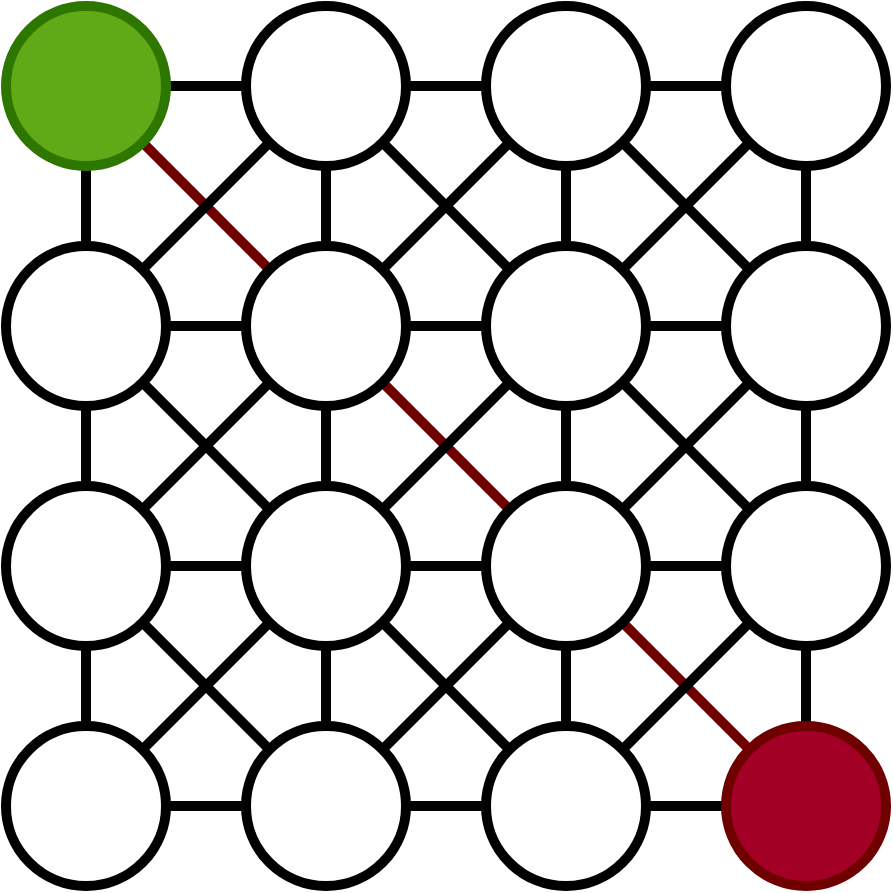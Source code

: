 <mxfile version="22.0.2" type="device">
  <diagram name="Página-1" id="PBMzx0IFOF0NQI9LSY-v">
    <mxGraphModel dx="1104" dy="675" grid="1" gridSize="10" guides="1" tooltips="1" connect="1" arrows="1" fold="1" page="1" pageScale="1" pageWidth="827" pageHeight="1169" math="0" shadow="0">
      <root>
        <mxCell id="0" />
        <mxCell id="1" parent="0" />
        <mxCell id="xbUg_8GrWdyiabOj9sQY-20" value="" style="edgeStyle=orthogonalEdgeStyle;rounded=0;orthogonalLoop=1;jettySize=auto;html=1;endArrow=none;endFill=0;strokeWidth=5;" edge="1" parent="1" source="xbUg_8GrWdyiabOj9sQY-1" target="xbUg_8GrWdyiabOj9sQY-6">
          <mxGeometry relative="1" as="geometry">
            <Array as="points">
              <mxPoint x="120" y="220" />
              <mxPoint x="120" y="220" />
            </Array>
          </mxGeometry>
        </mxCell>
        <mxCell id="xbUg_8GrWdyiabOj9sQY-41" value="" style="edgeStyle=orthogonalEdgeStyle;shape=connector;rounded=0;orthogonalLoop=1;jettySize=auto;html=1;labelBackgroundColor=default;align=center;verticalAlign=middle;fontFamily=Helvetica;fontSize=11;fontColor=default;endArrow=none;endFill=0;strokeWidth=5;" edge="1" parent="1" source="xbUg_8GrWdyiabOj9sQY-1" target="xbUg_8GrWdyiabOj9sQY-3">
          <mxGeometry relative="1" as="geometry" />
        </mxCell>
        <mxCell id="xbUg_8GrWdyiabOj9sQY-44" style="shape=connector;rounded=0;orthogonalLoop=1;jettySize=auto;html=1;exitX=1;exitY=1;exitDx=0;exitDy=0;entryX=0;entryY=0;entryDx=0;entryDy=0;labelBackgroundColor=default;strokeColor=#6F0000;align=center;verticalAlign=middle;fontFamily=Helvetica;fontSize=11;fontColor=default;endArrow=none;endFill=0;strokeWidth=5;fillColor=#a20025;" edge="1" parent="1" source="xbUg_8GrWdyiabOj9sQY-1" target="xbUg_8GrWdyiabOj9sQY-7">
          <mxGeometry relative="1" as="geometry" />
        </mxCell>
        <mxCell id="xbUg_8GrWdyiabOj9sQY-1" value="" style="ellipse;whiteSpace=wrap;html=1;aspect=fixed;strokeWidth=5;fillColor=#60a917;fontColor=#ffffff;strokeColor=#2D7600;" vertex="1" parent="1">
          <mxGeometry x="80" y="120" width="80" height="80" as="geometry" />
        </mxCell>
        <mxCell id="xbUg_8GrWdyiabOj9sQY-21" value="" style="edgeStyle=orthogonalEdgeStyle;shape=connector;rounded=0;orthogonalLoop=1;jettySize=auto;html=1;labelBackgroundColor=default;align=center;verticalAlign=middle;fontFamily=Helvetica;fontSize=11;fontColor=default;endArrow=none;endFill=0;strokeWidth=5;" edge="1" parent="1" source="xbUg_8GrWdyiabOj9sQY-3" target="xbUg_8GrWdyiabOj9sQY-7">
          <mxGeometry relative="1" as="geometry" />
        </mxCell>
        <mxCell id="xbUg_8GrWdyiabOj9sQY-42" value="" style="edgeStyle=orthogonalEdgeStyle;shape=connector;rounded=0;orthogonalLoop=1;jettySize=auto;html=1;labelBackgroundColor=default;align=center;verticalAlign=middle;fontFamily=Helvetica;fontSize=11;fontColor=default;endArrow=none;endFill=0;strokeWidth=5;" edge="1" parent="1" source="xbUg_8GrWdyiabOj9sQY-3" target="xbUg_8GrWdyiabOj9sQY-4">
          <mxGeometry relative="1" as="geometry" />
        </mxCell>
        <mxCell id="xbUg_8GrWdyiabOj9sQY-3" value="" style="ellipse;whiteSpace=wrap;html=1;aspect=fixed;strokeWidth=5;" vertex="1" parent="1">
          <mxGeometry x="200" y="120" width="80" height="80" as="geometry" />
        </mxCell>
        <mxCell id="xbUg_8GrWdyiabOj9sQY-22" value="" style="edgeStyle=orthogonalEdgeStyle;shape=connector;rounded=0;orthogonalLoop=1;jettySize=auto;html=1;labelBackgroundColor=default;align=center;verticalAlign=middle;fontFamily=Helvetica;fontSize=11;fontColor=default;endArrow=none;endFill=0;strokeWidth=5;" edge="1" parent="1" source="xbUg_8GrWdyiabOj9sQY-4" target="xbUg_8GrWdyiabOj9sQY-8">
          <mxGeometry relative="1" as="geometry" />
        </mxCell>
        <mxCell id="xbUg_8GrWdyiabOj9sQY-43" value="" style="edgeStyle=orthogonalEdgeStyle;shape=connector;rounded=0;orthogonalLoop=1;jettySize=auto;html=1;labelBackgroundColor=default;align=center;verticalAlign=middle;fontFamily=Helvetica;fontSize=11;fontColor=default;endArrow=none;endFill=0;strokeWidth=5;" edge="1" parent="1" source="xbUg_8GrWdyiabOj9sQY-4" target="xbUg_8GrWdyiabOj9sQY-5">
          <mxGeometry relative="1" as="geometry" />
        </mxCell>
        <mxCell id="xbUg_8GrWdyiabOj9sQY-47" style="edgeStyle=none;shape=connector;rounded=0;orthogonalLoop=1;jettySize=auto;html=1;exitX=0;exitY=1;exitDx=0;exitDy=0;entryX=1;entryY=0;entryDx=0;entryDy=0;labelBackgroundColor=default;strokeColor=default;strokeWidth=5;align=center;verticalAlign=middle;fontFamily=Helvetica;fontSize=11;fontColor=default;endArrow=none;endFill=0;" edge="1" parent="1" source="xbUg_8GrWdyiabOj9sQY-4" target="xbUg_8GrWdyiabOj9sQY-7">
          <mxGeometry relative="1" as="geometry" />
        </mxCell>
        <mxCell id="xbUg_8GrWdyiabOj9sQY-4" value="" style="ellipse;whiteSpace=wrap;html=1;aspect=fixed;strokeWidth=5;" vertex="1" parent="1">
          <mxGeometry x="320" y="120" width="80" height="80" as="geometry" />
        </mxCell>
        <mxCell id="xbUg_8GrWdyiabOj9sQY-23" value="" style="edgeStyle=orthogonalEdgeStyle;shape=connector;rounded=0;orthogonalLoop=1;jettySize=auto;html=1;labelBackgroundColor=default;align=center;verticalAlign=middle;fontFamily=Helvetica;fontSize=11;fontColor=default;endArrow=none;endFill=0;strokeWidth=5;" edge="1" parent="1" source="xbUg_8GrWdyiabOj9sQY-5" target="xbUg_8GrWdyiabOj9sQY-9">
          <mxGeometry relative="1" as="geometry" />
        </mxCell>
        <mxCell id="xbUg_8GrWdyiabOj9sQY-5" value="" style="ellipse;whiteSpace=wrap;html=1;aspect=fixed;strokeWidth=5;" vertex="1" parent="1">
          <mxGeometry x="440" y="120" width="80" height="80" as="geometry" />
        </mxCell>
        <mxCell id="xbUg_8GrWdyiabOj9sQY-31" value="" style="edgeStyle=orthogonalEdgeStyle;shape=connector;rounded=0;orthogonalLoop=1;jettySize=auto;html=1;labelBackgroundColor=default;align=center;verticalAlign=middle;fontFamily=Helvetica;fontSize=11;fontColor=default;endArrow=none;endFill=0;strokeWidth=5;" edge="1" parent="1" source="xbUg_8GrWdyiabOj9sQY-6" target="xbUg_8GrWdyiabOj9sQY-7">
          <mxGeometry relative="1" as="geometry" />
        </mxCell>
        <mxCell id="xbUg_8GrWdyiabOj9sQY-59" style="edgeStyle=none;shape=connector;rounded=0;orthogonalLoop=1;jettySize=auto;html=1;exitX=1;exitY=0;exitDx=0;exitDy=0;entryX=0;entryY=1;entryDx=0;entryDy=0;labelBackgroundColor=default;strokeColor=default;strokeWidth=5;align=center;verticalAlign=middle;fontFamily=Helvetica;fontSize=11;fontColor=default;endArrow=none;endFill=0;" edge="1" parent="1" source="xbUg_8GrWdyiabOj9sQY-6" target="xbUg_8GrWdyiabOj9sQY-3">
          <mxGeometry relative="1" as="geometry" />
        </mxCell>
        <mxCell id="xbUg_8GrWdyiabOj9sQY-6" value="" style="ellipse;whiteSpace=wrap;html=1;aspect=fixed;strokeWidth=5;" vertex="1" parent="1">
          <mxGeometry x="80" y="240" width="80" height="80" as="geometry" />
        </mxCell>
        <mxCell id="xbUg_8GrWdyiabOj9sQY-32" value="" style="edgeStyle=orthogonalEdgeStyle;shape=connector;rounded=0;orthogonalLoop=1;jettySize=auto;html=1;labelBackgroundColor=default;align=center;verticalAlign=middle;fontFamily=Helvetica;fontSize=11;fontColor=default;endArrow=none;endFill=0;strokeWidth=5;" edge="1" parent="1" source="xbUg_8GrWdyiabOj9sQY-7" target="xbUg_8GrWdyiabOj9sQY-8">
          <mxGeometry relative="1" as="geometry" />
        </mxCell>
        <mxCell id="xbUg_8GrWdyiabOj9sQY-35" value="" style="edgeStyle=orthogonalEdgeStyle;shape=connector;rounded=0;orthogonalLoop=1;jettySize=auto;html=1;labelBackgroundColor=default;align=center;verticalAlign=middle;fontFamily=Helvetica;fontSize=11;fontColor=default;endArrow=none;endFill=0;strokeWidth=5;" edge="1" parent="1" source="xbUg_8GrWdyiabOj9sQY-7" target="xbUg_8GrWdyiabOj9sQY-11">
          <mxGeometry relative="1" as="geometry" />
        </mxCell>
        <mxCell id="xbUg_8GrWdyiabOj9sQY-45" style="edgeStyle=none;shape=connector;rounded=0;orthogonalLoop=1;jettySize=auto;html=1;exitX=1;exitY=1;exitDx=0;exitDy=0;entryX=0;entryY=0;entryDx=0;entryDy=0;labelBackgroundColor=default;strokeColor=#6F0000;strokeWidth=5;align=center;verticalAlign=middle;fontFamily=Helvetica;fontSize=11;fontColor=default;endArrow=none;endFill=0;fillColor=#a20025;" edge="1" parent="1" source="xbUg_8GrWdyiabOj9sQY-7" target="xbUg_8GrWdyiabOj9sQY-12">
          <mxGeometry relative="1" as="geometry" />
        </mxCell>
        <mxCell id="xbUg_8GrWdyiabOj9sQY-48" style="edgeStyle=none;shape=connector;rounded=0;orthogonalLoop=1;jettySize=auto;html=1;exitX=0;exitY=1;exitDx=0;exitDy=0;entryX=1;entryY=0;entryDx=0;entryDy=0;labelBackgroundColor=default;strokeColor=default;strokeWidth=5;align=center;verticalAlign=middle;fontFamily=Helvetica;fontSize=11;fontColor=default;endArrow=none;endFill=0;" edge="1" parent="1" source="xbUg_8GrWdyiabOj9sQY-7" target="xbUg_8GrWdyiabOj9sQY-10">
          <mxGeometry relative="1" as="geometry" />
        </mxCell>
        <mxCell id="xbUg_8GrWdyiabOj9sQY-7" value="" style="ellipse;whiteSpace=wrap;html=1;aspect=fixed;strokeWidth=5;" vertex="1" parent="1">
          <mxGeometry x="200" y="240" width="80" height="80" as="geometry" />
        </mxCell>
        <mxCell id="xbUg_8GrWdyiabOj9sQY-33" value="" style="edgeStyle=orthogonalEdgeStyle;shape=connector;rounded=0;orthogonalLoop=1;jettySize=auto;html=1;labelBackgroundColor=default;align=center;verticalAlign=middle;fontFamily=Helvetica;fontSize=11;fontColor=default;endArrow=none;endFill=0;strokeWidth=5;" edge="1" parent="1" source="xbUg_8GrWdyiabOj9sQY-8" target="xbUg_8GrWdyiabOj9sQY-9">
          <mxGeometry relative="1" as="geometry" />
        </mxCell>
        <mxCell id="xbUg_8GrWdyiabOj9sQY-34" value="" style="edgeStyle=orthogonalEdgeStyle;shape=connector;rounded=0;orthogonalLoop=1;jettySize=auto;html=1;labelBackgroundColor=default;align=center;verticalAlign=middle;fontFamily=Helvetica;fontSize=11;fontColor=default;endArrow=none;endFill=0;strokeWidth=5;" edge="1" parent="1" source="xbUg_8GrWdyiabOj9sQY-8" target="xbUg_8GrWdyiabOj9sQY-12">
          <mxGeometry relative="1" as="geometry" />
        </mxCell>
        <mxCell id="xbUg_8GrWdyiabOj9sQY-53" style="edgeStyle=none;shape=connector;rounded=0;orthogonalLoop=1;jettySize=auto;html=1;exitX=1;exitY=0;exitDx=0;exitDy=0;entryX=0;entryY=1;entryDx=0;entryDy=0;labelBackgroundColor=default;strokeColor=default;strokeWidth=5;align=center;verticalAlign=middle;fontFamily=Helvetica;fontSize=11;fontColor=default;endArrow=none;endFill=0;" edge="1" parent="1" source="xbUg_8GrWdyiabOj9sQY-8" target="xbUg_8GrWdyiabOj9sQY-5">
          <mxGeometry relative="1" as="geometry" />
        </mxCell>
        <mxCell id="xbUg_8GrWdyiabOj9sQY-54" style="edgeStyle=none;shape=connector;rounded=0;orthogonalLoop=1;jettySize=auto;html=1;exitX=0;exitY=1;exitDx=0;exitDy=0;entryX=1;entryY=0;entryDx=0;entryDy=0;labelBackgroundColor=default;strokeColor=default;strokeWidth=5;align=center;verticalAlign=middle;fontFamily=Helvetica;fontSize=11;fontColor=default;endArrow=none;endFill=0;" edge="1" parent="1" source="xbUg_8GrWdyiabOj9sQY-8" target="xbUg_8GrWdyiabOj9sQY-11">
          <mxGeometry relative="1" as="geometry" />
        </mxCell>
        <mxCell id="xbUg_8GrWdyiabOj9sQY-55" style="edgeStyle=none;shape=connector;rounded=0;orthogonalLoop=1;jettySize=auto;html=1;exitX=0;exitY=0;exitDx=0;exitDy=0;entryX=1;entryY=1;entryDx=0;entryDy=0;labelBackgroundColor=default;strokeColor=default;strokeWidth=5;align=center;verticalAlign=middle;fontFamily=Helvetica;fontSize=11;fontColor=default;endArrow=none;endFill=0;" edge="1" parent="1" source="xbUg_8GrWdyiabOj9sQY-8" target="xbUg_8GrWdyiabOj9sQY-3">
          <mxGeometry relative="1" as="geometry" />
        </mxCell>
        <mxCell id="xbUg_8GrWdyiabOj9sQY-56" style="edgeStyle=none;shape=connector;rounded=0;orthogonalLoop=1;jettySize=auto;html=1;exitX=1;exitY=1;exitDx=0;exitDy=0;entryX=0;entryY=0;entryDx=0;entryDy=0;labelBackgroundColor=default;strokeColor=default;strokeWidth=5;align=center;verticalAlign=middle;fontFamily=Helvetica;fontSize=11;fontColor=default;endArrow=none;endFill=0;" edge="1" parent="1" source="xbUg_8GrWdyiabOj9sQY-8" target="xbUg_8GrWdyiabOj9sQY-13">
          <mxGeometry relative="1" as="geometry" />
        </mxCell>
        <mxCell id="xbUg_8GrWdyiabOj9sQY-8" value="" style="ellipse;whiteSpace=wrap;html=1;aspect=fixed;strokeWidth=5;" vertex="1" parent="1">
          <mxGeometry x="320" y="240" width="80" height="80" as="geometry" />
        </mxCell>
        <mxCell id="xbUg_8GrWdyiabOj9sQY-24" value="" style="edgeStyle=orthogonalEdgeStyle;shape=connector;rounded=0;orthogonalLoop=1;jettySize=auto;html=1;labelBackgroundColor=default;align=center;verticalAlign=middle;fontFamily=Helvetica;fontSize=11;fontColor=default;endArrow=none;endFill=0;strokeWidth=5;" edge="1" parent="1" source="xbUg_8GrWdyiabOj9sQY-9" target="xbUg_8GrWdyiabOj9sQY-13">
          <mxGeometry relative="1" as="geometry" />
        </mxCell>
        <mxCell id="xbUg_8GrWdyiabOj9sQY-52" style="edgeStyle=none;shape=connector;rounded=0;orthogonalLoop=1;jettySize=auto;html=1;exitX=0;exitY=0;exitDx=0;exitDy=0;entryX=1;entryY=1;entryDx=0;entryDy=0;labelBackgroundColor=default;strokeColor=default;strokeWidth=5;align=center;verticalAlign=middle;fontFamily=Helvetica;fontSize=11;fontColor=default;endArrow=none;endFill=0;" edge="1" parent="1" source="xbUg_8GrWdyiabOj9sQY-9" target="xbUg_8GrWdyiabOj9sQY-4">
          <mxGeometry relative="1" as="geometry" />
        </mxCell>
        <mxCell id="xbUg_8GrWdyiabOj9sQY-9" value="" style="ellipse;whiteSpace=wrap;html=1;aspect=fixed;strokeWidth=5;" vertex="1" parent="1">
          <mxGeometry x="440" y="240" width="80" height="80" as="geometry" />
        </mxCell>
        <mxCell id="xbUg_8GrWdyiabOj9sQY-30" value="" style="edgeStyle=orthogonalEdgeStyle;shape=connector;rounded=0;orthogonalLoop=1;jettySize=auto;html=1;labelBackgroundColor=default;align=center;verticalAlign=middle;fontFamily=Helvetica;fontSize=11;fontColor=default;endArrow=none;endFill=0;strokeWidth=5;" edge="1" parent="1" source="xbUg_8GrWdyiabOj9sQY-10" target="xbUg_8GrWdyiabOj9sQY-6">
          <mxGeometry relative="1" as="geometry" />
        </mxCell>
        <mxCell id="xbUg_8GrWdyiabOj9sQY-60" style="edgeStyle=none;shape=connector;rounded=0;orthogonalLoop=1;jettySize=auto;html=1;exitX=1;exitY=1;exitDx=0;exitDy=0;entryX=0;entryY=0;entryDx=0;entryDy=0;labelBackgroundColor=default;strokeColor=default;strokeWidth=5;align=center;verticalAlign=middle;fontFamily=Helvetica;fontSize=11;fontColor=default;endArrow=none;endFill=0;" edge="1" parent="1" source="xbUg_8GrWdyiabOj9sQY-10" target="xbUg_8GrWdyiabOj9sQY-15">
          <mxGeometry relative="1" as="geometry" />
        </mxCell>
        <mxCell id="xbUg_8GrWdyiabOj9sQY-10" value="" style="ellipse;whiteSpace=wrap;html=1;aspect=fixed;strokeWidth=5;" vertex="1" parent="1">
          <mxGeometry x="80" y="360" width="80" height="80" as="geometry" />
        </mxCell>
        <mxCell id="xbUg_8GrWdyiabOj9sQY-36" value="" style="edgeStyle=orthogonalEdgeStyle;shape=connector;rounded=0;orthogonalLoop=1;jettySize=auto;html=1;labelBackgroundColor=default;align=center;verticalAlign=middle;fontFamily=Helvetica;fontSize=11;fontColor=default;endArrow=none;endFill=0;strokeWidth=5;" edge="1" parent="1" source="xbUg_8GrWdyiabOj9sQY-11" target="xbUg_8GrWdyiabOj9sQY-10">
          <mxGeometry relative="1" as="geometry" />
        </mxCell>
        <mxCell id="xbUg_8GrWdyiabOj9sQY-37" value="" style="edgeStyle=orthogonalEdgeStyle;shape=connector;rounded=0;orthogonalLoop=1;jettySize=auto;html=1;labelBackgroundColor=default;align=center;verticalAlign=middle;fontFamily=Helvetica;fontSize=11;fontColor=default;endArrow=none;endFill=0;strokeWidth=5;" edge="1" parent="1" source="xbUg_8GrWdyiabOj9sQY-11" target="xbUg_8GrWdyiabOj9sQY-12">
          <mxGeometry relative="1" as="geometry" />
        </mxCell>
        <mxCell id="xbUg_8GrWdyiabOj9sQY-40" value="" style="edgeStyle=orthogonalEdgeStyle;shape=connector;rounded=0;orthogonalLoop=1;jettySize=auto;html=1;labelBackgroundColor=default;align=center;verticalAlign=middle;fontFamily=Helvetica;fontSize=11;fontColor=default;endArrow=none;endFill=0;strokeWidth=5;" edge="1" parent="1" source="xbUg_8GrWdyiabOj9sQY-11" target="xbUg_8GrWdyiabOj9sQY-15">
          <mxGeometry relative="1" as="geometry" />
        </mxCell>
        <mxCell id="xbUg_8GrWdyiabOj9sQY-49" style="edgeStyle=none;shape=connector;rounded=0;orthogonalLoop=1;jettySize=auto;html=1;exitX=0;exitY=1;exitDx=0;exitDy=0;entryX=1;entryY=0;entryDx=0;entryDy=0;labelBackgroundColor=default;strokeColor=default;strokeWidth=5;align=center;verticalAlign=middle;fontFamily=Helvetica;fontSize=11;fontColor=default;endArrow=none;endFill=0;" edge="1" parent="1" source="xbUg_8GrWdyiabOj9sQY-11" target="xbUg_8GrWdyiabOj9sQY-14">
          <mxGeometry relative="1" as="geometry" />
        </mxCell>
        <mxCell id="xbUg_8GrWdyiabOj9sQY-50" style="edgeStyle=none;shape=connector;rounded=0;orthogonalLoop=1;jettySize=auto;html=1;exitX=1;exitY=1;exitDx=0;exitDy=0;entryX=0;entryY=0;entryDx=0;entryDy=0;labelBackgroundColor=default;strokeColor=default;strokeWidth=5;align=center;verticalAlign=middle;fontFamily=Helvetica;fontSize=11;fontColor=default;endArrow=none;endFill=0;" edge="1" parent="1" source="xbUg_8GrWdyiabOj9sQY-11" target="xbUg_8GrWdyiabOj9sQY-16">
          <mxGeometry relative="1" as="geometry" />
        </mxCell>
        <mxCell id="xbUg_8GrWdyiabOj9sQY-58" style="edgeStyle=none;shape=connector;rounded=0;orthogonalLoop=1;jettySize=auto;html=1;exitX=0;exitY=0;exitDx=0;exitDy=0;entryX=1;entryY=1;entryDx=0;entryDy=0;labelBackgroundColor=default;strokeColor=default;strokeWidth=5;align=center;verticalAlign=middle;fontFamily=Helvetica;fontSize=11;fontColor=default;endArrow=none;endFill=0;" edge="1" parent="1" source="xbUg_8GrWdyiabOj9sQY-11" target="xbUg_8GrWdyiabOj9sQY-6">
          <mxGeometry relative="1" as="geometry" />
        </mxCell>
        <mxCell id="xbUg_8GrWdyiabOj9sQY-11" value="" style="ellipse;whiteSpace=wrap;html=1;aspect=fixed;strokeWidth=5;" vertex="1" parent="1">
          <mxGeometry x="200" y="360" width="80" height="80" as="geometry" />
        </mxCell>
        <mxCell id="xbUg_8GrWdyiabOj9sQY-38" value="" style="edgeStyle=orthogonalEdgeStyle;shape=connector;rounded=0;orthogonalLoop=1;jettySize=auto;html=1;labelBackgroundColor=default;align=center;verticalAlign=middle;fontFamily=Helvetica;fontSize=11;fontColor=default;endArrow=none;endFill=0;strokeWidth=5;" edge="1" parent="1" source="xbUg_8GrWdyiabOj9sQY-12" target="xbUg_8GrWdyiabOj9sQY-13">
          <mxGeometry relative="1" as="geometry" />
        </mxCell>
        <mxCell id="xbUg_8GrWdyiabOj9sQY-39" value="" style="edgeStyle=orthogonalEdgeStyle;shape=connector;rounded=0;orthogonalLoop=1;jettySize=auto;html=1;labelBackgroundColor=default;align=center;verticalAlign=middle;fontFamily=Helvetica;fontSize=11;fontColor=default;endArrow=none;endFill=0;strokeWidth=5;" edge="1" parent="1" source="xbUg_8GrWdyiabOj9sQY-12" target="xbUg_8GrWdyiabOj9sQY-16">
          <mxGeometry relative="1" as="geometry" />
        </mxCell>
        <mxCell id="xbUg_8GrWdyiabOj9sQY-46" style="edgeStyle=none;shape=connector;rounded=0;orthogonalLoop=1;jettySize=auto;html=1;exitX=1;exitY=1;exitDx=0;exitDy=0;entryX=0;entryY=0;entryDx=0;entryDy=0;labelBackgroundColor=default;strokeColor=#6F0000;strokeWidth=5;align=center;verticalAlign=middle;fontFamily=Helvetica;fontSize=11;fontColor=default;endArrow=none;endFill=0;fillColor=#a20025;" edge="1" parent="1" source="xbUg_8GrWdyiabOj9sQY-12" target="xbUg_8GrWdyiabOj9sQY-17">
          <mxGeometry relative="1" as="geometry" />
        </mxCell>
        <mxCell id="xbUg_8GrWdyiabOj9sQY-51" style="edgeStyle=none;shape=connector;rounded=0;orthogonalLoop=1;jettySize=auto;html=1;exitX=1;exitY=0;exitDx=0;exitDy=0;entryX=0;entryY=1;entryDx=0;entryDy=0;labelBackgroundColor=default;strokeColor=default;strokeWidth=5;align=center;verticalAlign=middle;fontFamily=Helvetica;fontSize=11;fontColor=default;endArrow=none;endFill=0;" edge="1" parent="1" source="xbUg_8GrWdyiabOj9sQY-12" target="xbUg_8GrWdyiabOj9sQY-9">
          <mxGeometry relative="1" as="geometry" />
        </mxCell>
        <mxCell id="xbUg_8GrWdyiabOj9sQY-57" style="edgeStyle=none;shape=connector;rounded=0;orthogonalLoop=1;jettySize=auto;html=1;exitX=0;exitY=1;exitDx=0;exitDy=0;labelBackgroundColor=default;strokeColor=default;strokeWidth=5;align=center;verticalAlign=middle;fontFamily=Helvetica;fontSize=11;fontColor=default;endArrow=none;endFill=0;" edge="1" parent="1" source="xbUg_8GrWdyiabOj9sQY-12" target="xbUg_8GrWdyiabOj9sQY-15">
          <mxGeometry relative="1" as="geometry" />
        </mxCell>
        <mxCell id="xbUg_8GrWdyiabOj9sQY-12" value="" style="ellipse;whiteSpace=wrap;html=1;aspect=fixed;strokeWidth=5;" vertex="1" parent="1">
          <mxGeometry x="320" y="360" width="80" height="80" as="geometry" />
        </mxCell>
        <mxCell id="xbUg_8GrWdyiabOj9sQY-25" value="" style="edgeStyle=orthogonalEdgeStyle;shape=connector;rounded=0;orthogonalLoop=1;jettySize=auto;html=1;labelBackgroundColor=default;align=center;verticalAlign=middle;fontFamily=Helvetica;fontSize=11;fontColor=default;endArrow=none;endFill=0;strokeWidth=5;" edge="1" parent="1" source="xbUg_8GrWdyiabOj9sQY-13" target="xbUg_8GrWdyiabOj9sQY-17">
          <mxGeometry relative="1" as="geometry" />
        </mxCell>
        <mxCell id="xbUg_8GrWdyiabOj9sQY-61" style="edgeStyle=none;shape=connector;rounded=0;orthogonalLoop=1;jettySize=auto;html=1;exitX=0;exitY=1;exitDx=0;exitDy=0;entryX=1;entryY=0;entryDx=0;entryDy=0;labelBackgroundColor=default;strokeColor=default;strokeWidth=5;align=center;verticalAlign=middle;fontFamily=Helvetica;fontSize=11;fontColor=default;endArrow=none;endFill=0;" edge="1" parent="1" source="xbUg_8GrWdyiabOj9sQY-13" target="xbUg_8GrWdyiabOj9sQY-16">
          <mxGeometry relative="1" as="geometry" />
        </mxCell>
        <mxCell id="xbUg_8GrWdyiabOj9sQY-13" value="" style="ellipse;whiteSpace=wrap;html=1;aspect=fixed;strokeWidth=5;" vertex="1" parent="1">
          <mxGeometry x="440" y="360" width="80" height="80" as="geometry" />
        </mxCell>
        <mxCell id="xbUg_8GrWdyiabOj9sQY-29" value="" style="edgeStyle=orthogonalEdgeStyle;shape=connector;rounded=0;orthogonalLoop=1;jettySize=auto;html=1;labelBackgroundColor=default;align=center;verticalAlign=middle;fontFamily=Helvetica;fontSize=11;fontColor=default;endArrow=none;endFill=0;strokeWidth=5;" edge="1" parent="1" source="xbUg_8GrWdyiabOj9sQY-14" target="xbUg_8GrWdyiabOj9sQY-10">
          <mxGeometry relative="1" as="geometry" />
        </mxCell>
        <mxCell id="xbUg_8GrWdyiabOj9sQY-14" value="" style="ellipse;whiteSpace=wrap;html=1;aspect=fixed;strokeWidth=5;" vertex="1" parent="1">
          <mxGeometry x="80" y="480" width="80" height="80" as="geometry" />
        </mxCell>
        <mxCell id="xbUg_8GrWdyiabOj9sQY-28" value="" style="edgeStyle=orthogonalEdgeStyle;shape=connector;rounded=0;orthogonalLoop=1;jettySize=auto;html=1;labelBackgroundColor=default;align=center;verticalAlign=middle;fontFamily=Helvetica;fontSize=11;fontColor=default;endArrow=none;endFill=0;strokeWidth=5;" edge="1" parent="1" source="xbUg_8GrWdyiabOj9sQY-15" target="xbUg_8GrWdyiabOj9sQY-14">
          <mxGeometry relative="1" as="geometry" />
        </mxCell>
        <mxCell id="xbUg_8GrWdyiabOj9sQY-15" value="" style="ellipse;whiteSpace=wrap;html=1;aspect=fixed;strokeWidth=5;" vertex="1" parent="1">
          <mxGeometry x="200" y="480" width="80" height="80" as="geometry" />
        </mxCell>
        <mxCell id="xbUg_8GrWdyiabOj9sQY-27" value="" style="edgeStyle=orthogonalEdgeStyle;shape=connector;rounded=0;orthogonalLoop=1;jettySize=auto;html=1;labelBackgroundColor=default;align=center;verticalAlign=middle;fontFamily=Helvetica;fontSize=11;fontColor=default;endArrow=none;endFill=0;strokeWidth=5;" edge="1" parent="1" source="xbUg_8GrWdyiabOj9sQY-16" target="xbUg_8GrWdyiabOj9sQY-15">
          <mxGeometry relative="1" as="geometry" />
        </mxCell>
        <mxCell id="xbUg_8GrWdyiabOj9sQY-16" value="" style="ellipse;whiteSpace=wrap;html=1;aspect=fixed;strokeWidth=5;" vertex="1" parent="1">
          <mxGeometry x="320" y="480" width="80" height="80" as="geometry" />
        </mxCell>
        <mxCell id="xbUg_8GrWdyiabOj9sQY-26" value="" style="edgeStyle=orthogonalEdgeStyle;shape=connector;rounded=0;orthogonalLoop=1;jettySize=auto;html=1;labelBackgroundColor=default;align=center;verticalAlign=middle;fontFamily=Helvetica;fontSize=11;fontColor=default;endArrow=none;endFill=0;strokeWidth=5;" edge="1" parent="1" source="xbUg_8GrWdyiabOj9sQY-17" target="xbUg_8GrWdyiabOj9sQY-16">
          <mxGeometry relative="1" as="geometry" />
        </mxCell>
        <mxCell id="xbUg_8GrWdyiabOj9sQY-17" value="" style="ellipse;whiteSpace=wrap;html=1;aspect=fixed;strokeWidth=5;fillColor=#a20025;fontColor=#ffffff;strokeColor=#6F0000;" vertex="1" parent="1">
          <mxGeometry x="440" y="480" width="80" height="80" as="geometry" />
        </mxCell>
      </root>
    </mxGraphModel>
  </diagram>
</mxfile>
